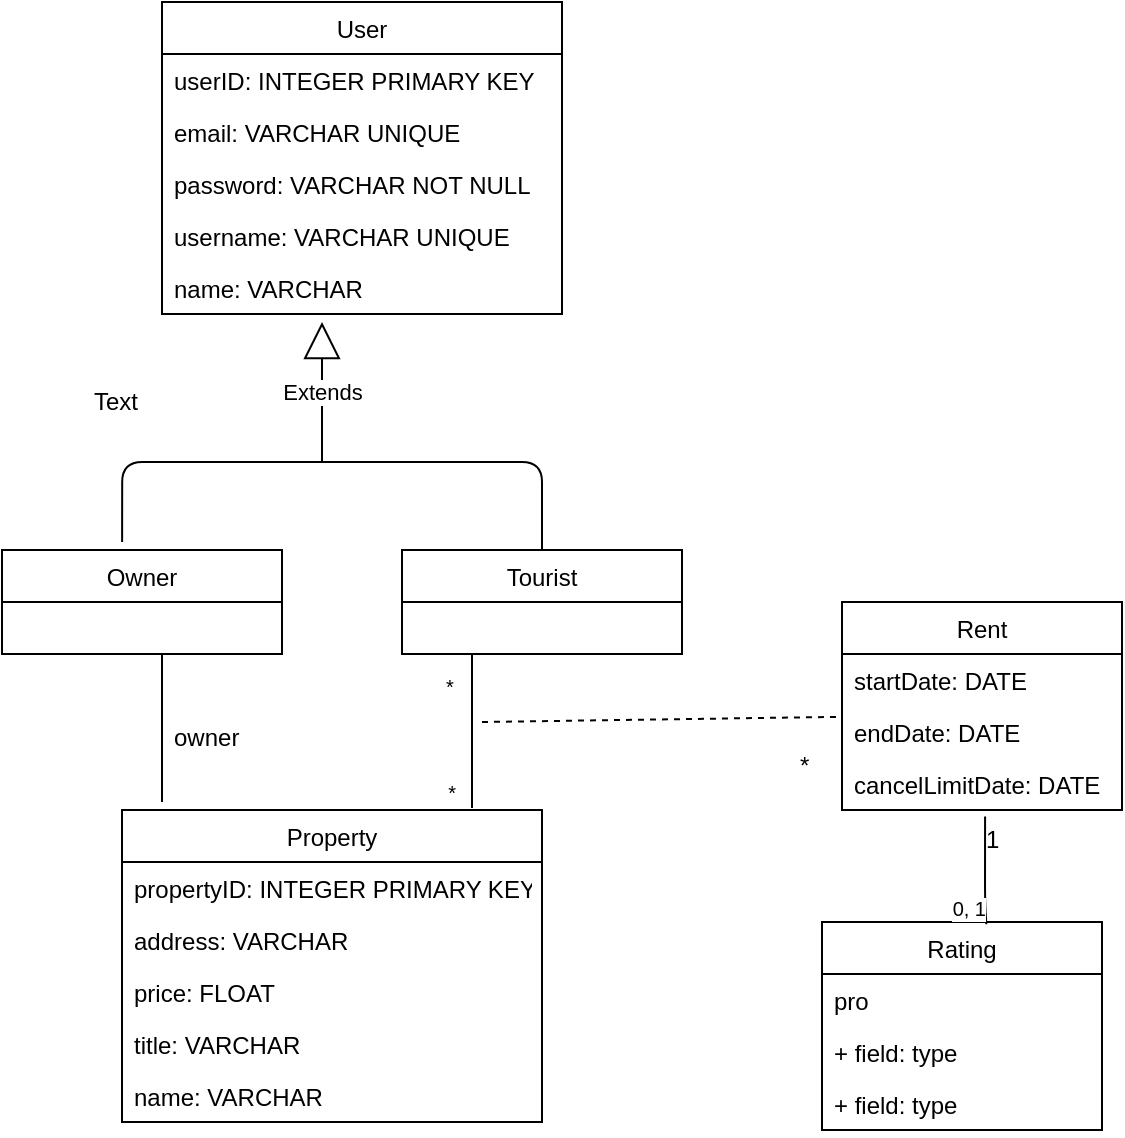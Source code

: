 <mxfile version="12.1.5" type="device" pages="1"><diagram id="I-bSmTOVTyDfTSSDNGWr" name="Page-1"><mxGraphModel dx="1205" dy="628" grid="1" gridSize="10" guides="1" tooltips="1" connect="1" arrows="1" fold="1" page="1" pageScale="1" pageWidth="827" pageHeight="1169" math="0" shadow="0"><root><mxCell id="0"/><mxCell id="1" parent="0"/><mxCell id="zwPtnQYoibFqypl6X2kI-5" value="User" style="swimlane;fontStyle=0;childLayout=stackLayout;horizontal=1;startSize=26;fillColor=none;horizontalStack=0;resizeParent=1;resizeParentMax=0;resizeLast=0;collapsible=1;marginBottom=0;" vertex="1" parent="1"><mxGeometry x="110" y="20" width="200" height="156" as="geometry"/></mxCell><mxCell id="zwPtnQYoibFqypl6X2kI-6" value="userID: INTEGER PRIMARY KEY" style="text;strokeColor=none;fillColor=none;align=left;verticalAlign=top;spacingLeft=4;spacingRight=4;overflow=hidden;rotatable=0;points=[[0,0.5],[1,0.5]];portConstraint=eastwest;" vertex="1" parent="zwPtnQYoibFqypl6X2kI-5"><mxGeometry y="26" width="200" height="26" as="geometry"/></mxCell><mxCell id="zwPtnQYoibFqypl6X2kI-7" value="email: VARCHAR UNIQUE" style="text;strokeColor=none;fillColor=none;align=left;verticalAlign=top;spacingLeft=4;spacingRight=4;overflow=hidden;rotatable=0;points=[[0,0.5],[1,0.5]];portConstraint=eastwest;" vertex="1" parent="zwPtnQYoibFqypl6X2kI-5"><mxGeometry y="52" width="200" height="26" as="geometry"/></mxCell><mxCell id="zwPtnQYoibFqypl6X2kI-21" value="password: VARCHAR NOT NULL" style="text;strokeColor=none;fillColor=none;align=left;verticalAlign=top;spacingLeft=4;spacingRight=4;overflow=hidden;rotatable=0;points=[[0,0.5],[1,0.5]];portConstraint=eastwest;" vertex="1" parent="zwPtnQYoibFqypl6X2kI-5"><mxGeometry y="78" width="200" height="26" as="geometry"/></mxCell><mxCell id="zwPtnQYoibFqypl6X2kI-8" value="username: VARCHAR UNIQUE" style="text;strokeColor=none;fillColor=none;align=left;verticalAlign=top;spacingLeft=4;spacingRight=4;overflow=hidden;rotatable=0;points=[[0,0.5],[1,0.5]];portConstraint=eastwest;" vertex="1" parent="zwPtnQYoibFqypl6X2kI-5"><mxGeometry y="104" width="200" height="26" as="geometry"/></mxCell><mxCell id="zwPtnQYoibFqypl6X2kI-23" value="name: VARCHAR" style="text;strokeColor=none;fillColor=none;align=left;verticalAlign=top;spacingLeft=4;spacingRight=4;overflow=hidden;rotatable=0;points=[[0,0.5],[1,0.5]];portConstraint=eastwest;" vertex="1" parent="zwPtnQYoibFqypl6X2kI-5"><mxGeometry y="130" width="200" height="26" as="geometry"/></mxCell><mxCell id="zwPtnQYoibFqypl6X2kI-9" value="Rent" style="swimlane;fontStyle=0;childLayout=stackLayout;horizontal=1;startSize=26;fillColor=none;horizontalStack=0;resizeParent=1;resizeParentMax=0;resizeLast=0;collapsible=1;marginBottom=0;" vertex="1" parent="1"><mxGeometry x="450" y="320" width="140" height="104" as="geometry"/></mxCell><mxCell id="zwPtnQYoibFqypl6X2kI-12" value="startDate: DATE" style="text;strokeColor=none;fillColor=none;align=left;verticalAlign=top;spacingLeft=4;spacingRight=4;overflow=hidden;rotatable=0;points=[[0,0.5],[1,0.5]];portConstraint=eastwest;" vertex="1" parent="zwPtnQYoibFqypl6X2kI-9"><mxGeometry y="26" width="140" height="26" as="geometry"/></mxCell><mxCell id="zwPtnQYoibFqypl6X2kI-29" value="endDate: DATE" style="text;strokeColor=none;fillColor=none;align=left;verticalAlign=top;spacingLeft=4;spacingRight=4;overflow=hidden;rotatable=0;points=[[0,0.5],[1,0.5]];portConstraint=eastwest;" vertex="1" parent="zwPtnQYoibFqypl6X2kI-9"><mxGeometry y="52" width="140" height="26" as="geometry"/></mxCell><mxCell id="zwPtnQYoibFqypl6X2kI-30" value="cancelLimitDate: DATE" style="text;strokeColor=none;fillColor=none;align=left;verticalAlign=top;spacingLeft=4;spacingRight=4;overflow=hidden;rotatable=0;points=[[0,0.5],[1,0.5]];portConstraint=eastwest;" vertex="1" parent="zwPtnQYoibFqypl6X2kI-9"><mxGeometry y="78" width="140" height="26" as="geometry"/></mxCell><mxCell id="zwPtnQYoibFqypl6X2kI-13" value="Property" style="swimlane;fontStyle=0;childLayout=stackLayout;horizontal=1;startSize=26;fillColor=none;horizontalStack=0;resizeParent=1;resizeParentMax=0;resizeLast=0;collapsible=1;marginBottom=0;" vertex="1" parent="1"><mxGeometry x="90" y="424" width="210" height="156" as="geometry"/></mxCell><mxCell id="zwPtnQYoibFqypl6X2kI-14" value="propertyID: INTEGER PRIMARY KEY" style="text;strokeColor=none;fillColor=none;align=left;verticalAlign=top;spacingLeft=4;spacingRight=4;overflow=hidden;rotatable=0;points=[[0,0.5],[1,0.5]];portConstraint=eastwest;" vertex="1" parent="zwPtnQYoibFqypl6X2kI-13"><mxGeometry y="26" width="210" height="26" as="geometry"/></mxCell><mxCell id="zwPtnQYoibFqypl6X2kI-15" value="address: VARCHAR" style="text;strokeColor=none;fillColor=none;align=left;verticalAlign=top;spacingLeft=4;spacingRight=4;overflow=hidden;rotatable=0;points=[[0,0.5],[1,0.5]];portConstraint=eastwest;" vertex="1" parent="zwPtnQYoibFqypl6X2kI-13"><mxGeometry y="52" width="210" height="26" as="geometry"/></mxCell><mxCell id="zwPtnQYoibFqypl6X2kI-16" value="price: FLOAT" style="text;strokeColor=none;fillColor=none;align=left;verticalAlign=top;spacingLeft=4;spacingRight=4;overflow=hidden;rotatable=0;points=[[0,0.5],[1,0.5]];portConstraint=eastwest;" vertex="1" parent="zwPtnQYoibFqypl6X2kI-13"><mxGeometry y="78" width="210" height="26" as="geometry"/></mxCell><mxCell id="zwPtnQYoibFqypl6X2kI-26" value="title: VARCHAR" style="text;strokeColor=none;fillColor=none;align=left;verticalAlign=top;spacingLeft=4;spacingRight=4;overflow=hidden;rotatable=0;points=[[0,0.5],[1,0.5]];portConstraint=eastwest;" vertex="1" parent="zwPtnQYoibFqypl6X2kI-13"><mxGeometry y="104" width="210" height="26" as="geometry"/></mxCell><mxCell id="zwPtnQYoibFqypl6X2kI-49" value="name: VARCHAR" style="text;strokeColor=none;fillColor=none;align=left;verticalAlign=top;spacingLeft=4;spacingRight=4;overflow=hidden;rotatable=0;points=[[0,0.5],[1,0.5]];portConstraint=eastwest;" vertex="1" parent="zwPtnQYoibFqypl6X2kI-13"><mxGeometry y="130" width="210" height="26" as="geometry"/></mxCell><mxCell id="zwPtnQYoibFqypl6X2kI-17" value="Rating" style="swimlane;fontStyle=0;childLayout=stackLayout;horizontal=1;startSize=26;fillColor=none;horizontalStack=0;resizeParent=1;resizeParentMax=0;resizeLast=0;collapsible=1;marginBottom=0;" vertex="1" parent="1"><mxGeometry x="440" y="480" width="140" height="104" as="geometry"/></mxCell><mxCell id="zwPtnQYoibFqypl6X2kI-18" value="pro" style="text;strokeColor=none;fillColor=none;align=left;verticalAlign=top;spacingLeft=4;spacingRight=4;overflow=hidden;rotatable=0;points=[[0,0.5],[1,0.5]];portConstraint=eastwest;" vertex="1" parent="zwPtnQYoibFqypl6X2kI-17"><mxGeometry y="26" width="140" height="26" as="geometry"/></mxCell><mxCell id="zwPtnQYoibFqypl6X2kI-19" value="+ field: type" style="text;strokeColor=none;fillColor=none;align=left;verticalAlign=top;spacingLeft=4;spacingRight=4;overflow=hidden;rotatable=0;points=[[0,0.5],[1,0.5]];portConstraint=eastwest;" vertex="1" parent="zwPtnQYoibFqypl6X2kI-17"><mxGeometry y="52" width="140" height="26" as="geometry"/></mxCell><mxCell id="zwPtnQYoibFqypl6X2kI-20" value="+ field: type" style="text;strokeColor=none;fillColor=none;align=left;verticalAlign=top;spacingLeft=4;spacingRight=4;overflow=hidden;rotatable=0;points=[[0,0.5],[1,0.5]];portConstraint=eastwest;" vertex="1" parent="zwPtnQYoibFqypl6X2kI-17"><mxGeometry y="78" width="140" height="26" as="geometry"/></mxCell><mxCell id="zwPtnQYoibFqypl6X2kI-35" value="" style="endArrow=none;html=1;edgeStyle=orthogonalEdgeStyle;exitX=0.25;exitY=1;exitDx=0;exitDy=0;" edge="1" parent="1" source="zwPtnQYoibFqypl6X2kI-51"><mxGeometry relative="1" as="geometry"><mxPoint x="100" y="600" as="sourcePoint"/><mxPoint x="265" y="423" as="targetPoint"/><Array as="points"><mxPoint x="265" y="423"/></Array></mxGeometry></mxCell><mxCell id="zwPtnQYoibFqypl6X2kI-36" value="*" style="resizable=0;html=1;align=left;verticalAlign=bottom;labelBackgroundColor=#ffffff;fontSize=10;" connectable="0" vertex="1" parent="zwPtnQYoibFqypl6X2kI-35"><mxGeometry x="-1" relative="1" as="geometry"><mxPoint x="-15.5" y="24" as="offset"/></mxGeometry></mxCell><mxCell id="zwPtnQYoibFqypl6X2kI-37" value="*" style="resizable=0;html=1;align=right;verticalAlign=bottom;labelBackgroundColor=#ffffff;fontSize=10;" connectable="0" vertex="1" parent="zwPtnQYoibFqypl6X2kI-35"><mxGeometry x="1" relative="1" as="geometry"><mxPoint x="-8" as="offset"/></mxGeometry></mxCell><mxCell id="zwPtnQYoibFqypl6X2kI-48" value="1" style="text;html=1;resizable=0;points=[];autosize=1;align=left;verticalAlign=top;spacingTop=-4;" vertex="1" parent="1"><mxGeometry x="520" y="429" width="20" height="20" as="geometry"/></mxCell><mxCell id="zwPtnQYoibFqypl6X2kI-50" value="owner" style="text;html=1;resizable=0;points=[];autosize=1;align=left;verticalAlign=top;spacingTop=-4;" vertex="1" parent="1"><mxGeometry x="114" y="378" width="50" height="20" as="geometry"/></mxCell><mxCell id="zwPtnQYoibFqypl6X2kI-51" value="Tourist" style="swimlane;fontStyle=0;childLayout=stackLayout;horizontal=1;startSize=26;fillColor=none;horizontalStack=0;resizeParent=1;resizeParentMax=0;resizeLast=0;collapsible=1;marginBottom=0;" vertex="1" parent="1"><mxGeometry x="230" y="294" width="140" height="52" as="geometry"/></mxCell><mxCell id="zwPtnQYoibFqypl6X2kI-55" value="Owner" style="swimlane;fontStyle=0;childLayout=stackLayout;horizontal=1;startSize=26;fillColor=none;horizontalStack=0;resizeParent=1;resizeParentMax=0;resizeLast=0;collapsible=1;marginBottom=0;" vertex="1" parent="1"><mxGeometry x="30" y="294" width="140" height="52" as="geometry"/></mxCell><mxCell id="zwPtnQYoibFqypl6X2kI-61" value="Extends" style="endArrow=block;endSize=16;endFill=0;html=1;entryX=0.4;entryY=1.154;entryDx=0;entryDy=0;entryPerimeter=0;" edge="1" parent="1" target="zwPtnQYoibFqypl6X2kI-23"><mxGeometry width="160" relative="1" as="geometry"><mxPoint x="190" y="250" as="sourcePoint"/><mxPoint x="200" y="220" as="targetPoint"/></mxGeometry></mxCell><mxCell id="zwPtnQYoibFqypl6X2kI-62" value="Text" style="text;html=1;resizable=0;points=[];autosize=1;align=left;verticalAlign=top;spacingTop=-4;" vertex="1" parent="1"><mxGeometry x="74" y="210" width="40" height="20" as="geometry"/></mxCell><mxCell id="zwPtnQYoibFqypl6X2kI-63" value="" style="endArrow=none;html=1;edgeStyle=orthogonalEdgeStyle;exitX=0.429;exitY=-0.077;exitDx=0;exitDy=0;exitPerimeter=0;entryX=0.5;entryY=0;entryDx=0;entryDy=0;" edge="1" parent="1" source="zwPtnQYoibFqypl6X2kI-55" target="zwPtnQYoibFqypl6X2kI-51"><mxGeometry relative="1" as="geometry"><mxPoint x="90" y="250" as="sourcePoint"/><mxPoint x="290" y="250" as="targetPoint"/><Array as="points"><mxPoint x="90" y="250"/><mxPoint x="300" y="250"/></Array></mxGeometry></mxCell><mxCell id="zwPtnQYoibFqypl6X2kI-71" value="" style="endArrow=none;html=1;edgeStyle=orthogonalEdgeStyle;" edge="1" parent="1"><mxGeometry relative="1" as="geometry"><mxPoint x="110" y="346" as="sourcePoint"/><mxPoint x="110" y="420" as="targetPoint"/></mxGeometry></mxCell><mxCell id="zwPtnQYoibFqypl6X2kI-72" value="" style="resizable=0;html=1;align=left;verticalAlign=bottom;labelBackgroundColor=#ffffff;fontSize=10;" connectable="0" vertex="1" parent="zwPtnQYoibFqypl6X2kI-71"><mxGeometry x="-1" relative="1" as="geometry"/></mxCell><mxCell id="zwPtnQYoibFqypl6X2kI-73" value="" style="resizable=0;html=1;align=right;verticalAlign=bottom;labelBackgroundColor=#ffffff;fontSize=10;" connectable="0" vertex="1" parent="zwPtnQYoibFqypl6X2kI-71"><mxGeometry x="1" relative="1" as="geometry"/></mxCell><mxCell id="zwPtnQYoibFqypl6X2kI-75" value="" style="endArrow=none;dashed=1;html=1;entryX=0;entryY=0.208;entryDx=0;entryDy=0;entryPerimeter=0;" edge="1" parent="1" target="zwPtnQYoibFqypl6X2kI-29"><mxGeometry width="50" height="50" relative="1" as="geometry"><mxPoint x="270" y="380" as="sourcePoint"/><mxPoint x="380" y="368" as="targetPoint"/></mxGeometry></mxCell><mxCell id="zwPtnQYoibFqypl6X2kI-76" value="*" style="text;html=1;resizable=0;points=[];autosize=1;align=left;verticalAlign=top;spacingTop=-4;" vertex="1" parent="1"><mxGeometry x="427" y="392" width="20" height="20" as="geometry"/></mxCell><mxCell id="zwPtnQYoibFqypl6X2kI-79" value="" style="endArrow=none;html=1;edgeStyle=orthogonalEdgeStyle;exitX=0.511;exitY=1.127;exitDx=0;exitDy=0;exitPerimeter=0;entryX=0.587;entryY=0.011;entryDx=0;entryDy=0;entryPerimeter=0;" edge="1" parent="1" source="zwPtnQYoibFqypl6X2kI-30" target="zwPtnQYoibFqypl6X2kI-17"><mxGeometry relative="1" as="geometry"><mxPoint x="600" y="470" as="sourcePoint"/><mxPoint x="760" y="470" as="targetPoint"/><Array as="points"><mxPoint x="522" y="470"/><mxPoint x="522" y="470"/></Array></mxGeometry></mxCell><mxCell id="zwPtnQYoibFqypl6X2kI-81" value="0, 1" style="resizable=0;html=1;align=right;verticalAlign=bottom;labelBackgroundColor=#ffffff;fontSize=10;" connectable="0" vertex="1" parent="zwPtnQYoibFqypl6X2kI-79"><mxGeometry x="1" relative="1" as="geometry"/></mxCell></root></mxGraphModel></diagram></mxfile>